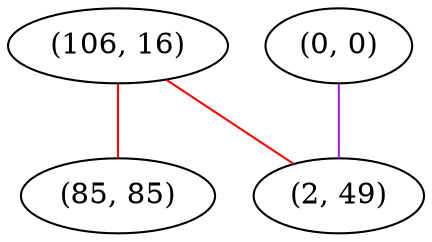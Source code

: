 graph "" {
"(106, 16)";
"(0, 0)";
"(85, 85)";
"(2, 49)";
"(106, 16)" -- "(85, 85)"  [color=red, key=0, weight=1];
"(106, 16)" -- "(2, 49)"  [color=red, key=0, weight=1];
"(0, 0)" -- "(2, 49)"  [color=purple, key=0, weight=4];
}
